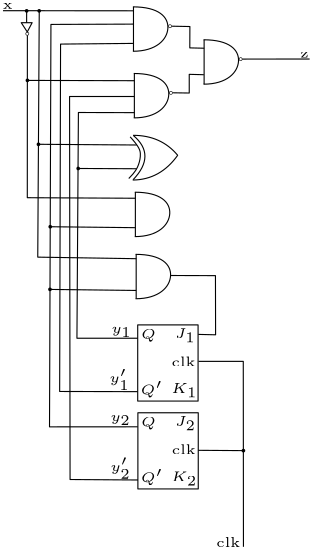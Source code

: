 <?xml version="1.0"?>
<!DOCTYPE ipe SYSTEM "ipe.dtd">
<ipe version="70218" creator="Ipe 7.2.28">
<info created="D:20241115194341" modified="D:20241115200302"/>
<ipestyle name="basic">
<symbol name="arrow/arc(spx)">
<path stroke="sym-stroke" fill="sym-stroke" pen="sym-pen">
0 0 m
-1 0.333 l
-1 -0.333 l
h
</path>
</symbol>
<symbol name="arrow/farc(spx)">
<path stroke="sym-stroke" fill="white" pen="sym-pen">
0 0 m
-1 0.333 l
-1 -0.333 l
h
</path>
</symbol>
<symbol name="arrow/ptarc(spx)">
<path stroke="sym-stroke" fill="sym-stroke" pen="sym-pen">
0 0 m
-1 0.333 l
-0.8 0 l
-1 -0.333 l
h
</path>
</symbol>
<symbol name="arrow/fptarc(spx)">
<path stroke="sym-stroke" fill="white" pen="sym-pen">
0 0 m
-1 0.333 l
-0.8 0 l
-1 -0.333 l
h
</path>
</symbol>
<symbol name="mark/circle(sx)" transformations="translations">
<path fill="sym-stroke">
0.6 0 0 0.6 0 0 e
0.4 0 0 0.4 0 0 e
</path>
</symbol>
<symbol name="mark/disk(sx)" transformations="translations">
<path fill="sym-stroke">
0.6 0 0 0.6 0 0 e
</path>
</symbol>
<symbol name="mark/fdisk(sfx)" transformations="translations">
<group>
<path fill="sym-fill">
0.5 0 0 0.5 0 0 e
</path>
<path fill="sym-stroke" fillrule="eofill">
0.6 0 0 0.6 0 0 e
0.4 0 0 0.4 0 0 e
</path>
</group>
</symbol>
<symbol name="mark/box(sx)" transformations="translations">
<path fill="sym-stroke" fillrule="eofill">
-0.6 -0.6 m
0.6 -0.6 l
0.6 0.6 l
-0.6 0.6 l
h
-0.4 -0.4 m
0.4 -0.4 l
0.4 0.4 l
-0.4 0.4 l
h
</path>
</symbol>
<symbol name="mark/square(sx)" transformations="translations">
<path fill="sym-stroke">
-0.6 -0.6 m
0.6 -0.6 l
0.6 0.6 l
-0.6 0.6 l
h
</path>
</symbol>
<symbol name="mark/fsquare(sfx)" transformations="translations">
<group>
<path fill="sym-fill">
-0.5 -0.5 m
0.5 -0.5 l
0.5 0.5 l
-0.5 0.5 l
h
</path>
<path fill="sym-stroke" fillrule="eofill">
-0.6 -0.6 m
0.6 -0.6 l
0.6 0.6 l
-0.6 0.6 l
h
-0.4 -0.4 m
0.4 -0.4 l
0.4 0.4 l
-0.4 0.4 l
h
</path>
</group>
</symbol>
<symbol name="mark/cross(sx)" transformations="translations">
<group>
<path fill="sym-stroke">
-0.43 -0.57 m
0.57 0.43 l
0.43 0.57 l
-0.57 -0.43 l
h
</path>
<path fill="sym-stroke">
-0.43 0.57 m
0.57 -0.43 l
0.43 -0.57 l
-0.57 0.43 l
h
</path>
</group>
</symbol>
<symbol name="arrow/fnormal(spx)">
<path stroke="sym-stroke" fill="white" pen="sym-pen">
0 0 m
-1 0.333 l
-1 -0.333 l
h
</path>
</symbol>
<symbol name="arrow/pointed(spx)">
<path stroke="sym-stroke" fill="sym-stroke" pen="sym-pen">
0 0 m
-1 0.333 l
-0.8 0 l
-1 -0.333 l
h
</path>
</symbol>
<symbol name="arrow/fpointed(spx)">
<path stroke="sym-stroke" fill="white" pen="sym-pen">
0 0 m
-1 0.333 l
-0.8 0 l
-1 -0.333 l
h
</path>
</symbol>
<symbol name="arrow/linear(spx)">
<path stroke="sym-stroke" pen="sym-pen">
-1 0.333 m
0 0 l
-1 -0.333 l
</path>
</symbol>
<symbol name="arrow/fdouble(spx)">
<path stroke="sym-stroke" fill="white" pen="sym-pen">
0 0 m
-1 0.333 l
-1 -0.333 l
h
-1 0 m
-2 0.333 l
-2 -0.333 l
h
</path>
</symbol>
<symbol name="arrow/double(spx)">
<path stroke="sym-stroke" fill="sym-stroke" pen="sym-pen">
0 0 m
-1 0.333 l
-1 -0.333 l
h
-1 0 m
-2 0.333 l
-2 -0.333 l
h
</path>
</symbol>
<symbol name="arrow/mid-normal(spx)">
<path stroke="sym-stroke" fill="sym-stroke" pen="sym-pen">
0.5 0 m
-0.5 0.333 l
-0.5 -0.333 l
h
</path>
</symbol>
<symbol name="arrow/mid-fnormal(spx)">
<path stroke="sym-stroke" fill="white" pen="sym-pen">
0.5 0 m
-0.5 0.333 l
-0.5 -0.333 l
h
</path>
</symbol>
<symbol name="arrow/mid-pointed(spx)">
<path stroke="sym-stroke" fill="sym-stroke" pen="sym-pen">
0.5 0 m
-0.5 0.333 l
-0.3 0 l
-0.5 -0.333 l
h
</path>
</symbol>
<symbol name="arrow/mid-fpointed(spx)">
<path stroke="sym-stroke" fill="white" pen="sym-pen">
0.5 0 m
-0.5 0.333 l
-0.3 0 l
-0.5 -0.333 l
h
</path>
</symbol>
<symbol name="arrow/mid-double(spx)">
<path stroke="sym-stroke" fill="sym-stroke" pen="sym-pen">
1 0 m
0 0.333 l
0 -0.333 l
h
0 0 m
-1 0.333 l
-1 -0.333 l
h
</path>
</symbol>
<symbol name="arrow/mid-fdouble(spx)">
<path stroke="sym-stroke" fill="white" pen="sym-pen">
1 0 m
0 0.333 l
0 -0.333 l
h
0 0 m
-1 0.333 l
-1 -0.333 l
h
</path>
</symbol>
<anglesize name="22.5 deg" value="22.5"/>
<anglesize name="30 deg" value="30"/>
<anglesize name="45 deg" value="45"/>
<anglesize name="60 deg" value="60"/>
<anglesize name="90 deg" value="90"/>
<arrowsize name="large" value="10"/>
<arrowsize name="small" value="5"/>
<arrowsize name="tiny" value="3"/>
<color name="blue" value="0 0 1"/>
<color name="brown" value="0.647 0.165 0.165"/>
<color name="darkblue" value="0 0 0.545"/>
<color name="darkcyan" value="0 0.545 0.545"/>
<color name="darkgray" value="0.663"/>
<color name="darkgreen" value="0 0.392 0"/>
<color name="darkmagenta" value="0.545 0 0.545"/>
<color name="darkorange" value="1 0.549 0"/>
<color name="darkred" value="0.545 0 0"/>
<color name="gold" value="1 0.843 0"/>
<color name="gray" value="0.745"/>
<color name="green" value="0 1 0"/>
<color name="lightblue" value="0.678 0.847 0.902"/>
<color name="lightcyan" value="0.878 1 1"/>
<color name="lightgray" value="0.827"/>
<color name="lightgreen" value="0.565 0.933 0.565"/>
<color name="lightyellow" value="1 1 0.878"/>
<color name="navy" value="0 0 0.502"/>
<color name="orange" value="1 0.647 0"/>
<color name="pink" value="1 0.753 0.796"/>
<color name="purple" value="0.627 0.125 0.941"/>
<color name="red" value="1 0 0"/>
<color name="seagreen" value="0.18 0.545 0.341"/>
<color name="turquoise" value="0.251 0.878 0.816"/>
<color name="violet" value="0.933 0.51 0.933"/>
<color name="yellow" value="1 1 0"/>
<dashstyle name="dash dot dotted" value="[4 2 1 2 1 2] 0"/>
<dashstyle name="dash dotted" value="[4 2 1 2] 0"/>
<dashstyle name="dashed" value="[4] 0"/>
<dashstyle name="dotted" value="[1 3] 0"/>
<gridsize name="10 pts (~3.5 mm)" value="10"/>
<gridsize name="14 pts (~5 mm)" value="14"/>
<gridsize name="16 pts (~6 mm)" value="16"/>
<gridsize name="20 pts (~7 mm)" value="20"/>
<gridsize name="28 pts (~10 mm)" value="28"/>
<gridsize name="32 pts (~12 mm)" value="32"/>
<gridsize name="4 pts" value="4"/>
<gridsize name="56 pts (~20 mm)" value="56"/>
<gridsize name="8 pts (~3 mm)" value="8"/>
<opacity name="10%" value="0.1"/>
<opacity name="30%" value="0.3"/>
<opacity name="50%" value="0.5"/>
<opacity name="75%" value="0.75"/>
<pen name="fat" value="1.2"/>
<pen name="heavier" value="0.8"/>
<pen name="ultrafat" value="2"/>
<symbolsize name="large" value="5"/>
<symbolsize name="small" value="2"/>
<symbolsize name="tiny" value="1.1"/>
<textsize name="Huge" value="\Huge"/>
<textsize name="LARGE" value="\LARGE"/>
<textsize name="Large" value="\Large"/>
<textsize name="footnote" value="\footnotesize"/>
<textsize name="huge" value="\huge"/>
<textsize name="large" value="\large"/>
<textsize name="script" value="\scriptsize"/>
<textsize name="small" value="\small"/>
<textsize name="tiny" value="\tiny"/>
<textstyle name="center" begin="\begin{center}" end="\end{center}"/>
<textstyle name="item" begin="\begin{itemize}\item{}" end="\end{itemize}"/>
<textstyle name="itemize" begin="\begin{itemize}" end="\end{itemize}"/>
<tiling name="falling" angle="-60" step="4" width="1"/>
<tiling name="rising" angle="30" step="4" width="1"/>
</ipestyle>
<page>
<layer name="alpha"/>
<view layers="alpha" active="alpha"/>
<path layer="alpha" matrix="1 0 0 1 -30.0534 -57.236" stroke="black">
272 704 m
272 688 l
</path>
<path matrix="1 0 0 1 -30.0534 -57.236" stroke="black">
271.797 703.967 m
281.235 703.966
287.986 696.551
280.312 687.984
271.782 687.984 c
</path>
<use matrix="1 0 0 1 -0.899009 -0.239736" name="mark/circle(sx)" pos="256 640" size="tiny" stroke="black"/>
<path matrix="1 0 0 1 -55.4837 -45.3853" stroke="black">
272 704 m
272 688 l
</path>
<path matrix="1 0 0 1 -55.4837 -45.3853" stroke="black">
271.797 703.967 m
281.235 703.966
287.986 696.551
280.312 687.984
271.782 687.984 c
</path>
<use matrix="1 0 0 1 -26.3293 11.611" name="mark/circle(sx)" pos="256 640" size="tiny" stroke="black"/>
<path matrix="1 0 0 1 -55.1655 -69.367" stroke="black">
272 704 m
272 688 l
</path>
<path matrix="1 0 0 1 -55.1655 -69.367" stroke="black">
271.797 703.967 m
281.235 703.966
287.986 696.551
280.312 687.984
271.782 687.984 c
</path>
<use matrix="1 0 0 1 -26.0111 -12.3707" name="mark/circle(sx)" pos="256 640" size="tiny" stroke="black"/>
<path stroke="black">
230.275 651.627 m
236.824 651.503 l
236.793 643.816 l
241.972 643.694 l
</path>
<path stroke="black">
230.602 627.651 m
236.59 627.569 l
236.59 634.295 l
241.848 634.159 l
</path>
<path matrix="1 0 0 1 -55.5507 -59.7139" stroke="black">
272.03 671.988 m
280.395 664.921
271.934 656.075 c
</path>
<path matrix="1 0 0 1 -55.5507 -59.7139" stroke="black">
271.903 672.05 m
281.97 672.06
287.965 664.881 c
</path>
<path matrix="1 0 0 1 -55.5507 -59.7139" stroke="black">
271.798 655.957 m
281.706 656.025
288.039 664.946 c
</path>
<path stroke="black">
215.315 611.798 m
218.653 608.118
219.257 605.621
218.574 601.889
217.181 599.129
214.815 596.79 c
</path>
<path matrix="1 0 0 1 -54.8024 -112.109" stroke="black">
272 704 m
272 688 l
</path>
<path matrix="1 0 0 1 -54.8024 -112.109" stroke="black">
271.797 703.967 m
281.235 703.966
287.986 696.551
280.312 687.984
271.782 687.984 c
</path>
<path matrix="1 0 0 1 -54.5106 -134.48" stroke="black">
272 704 m
272 688 l
</path>
<path matrix="1 0 0 1 -54.5106 -134.48" stroke="black">
271.797 703.967 m
281.235 703.966
287.986 696.551
280.312 687.984
271.782 687.984 c
</path>
<path stroke="black">
218.039 544.087 m
218.039 516.667 l
239.773 516.667 l
239.773 544.087 l
h
</path>
<text matrix="1 0 0 1 -4.5413 -0.409741" transformations="translations" pos="235.85 539.72" stroke="black" type="label" width="7.738" height="3.408" depth="1.49" valign="baseline" size="tiny">$J_1$</text>
<text matrix="1 0 0 1 -4.06268 -2.48559" transformations="translations" pos="234.209 522.02" stroke="black" type="label" width="9.561" height="3.408" depth="1.49" valign="baseline" size="tiny">$K_1$</text>
<text matrix="1 0 0 1 -3.75596 -1.57068" transformations="translations" pos="233.987 530.715" stroke="black" type="label" width="8.614" height="3.459" depth="0" valign="baseline" size="tiny">clk</text>
<text matrix="1 0 0 1 -0.409741 -0.204871" transformations="translations" pos="219.615 539.32" stroke="black" type="label" width="5.391" height="3.412" depth="0.96" valign="baseline" size="tiny">$Q$</text>
<text matrix="1 0 0 1 -1.39995 -3.10721" transformations="translations" pos="220.458 522.153" stroke="black" type="label" width="8.086" height="4.786" depth="0.96" valign="baseline" size="tiny">$Q&apos;$</text>
<path matrix="1 0 0 1 0.0631648 -31.628" stroke="black">
218.039 544.087 m
218.039 516.667 l
239.773 516.667 l
239.773 544.087 l
h
</path>
<text matrix="1 0 0 1 -4.47814 -32.0377" transformations="translations" pos="235.85 539.72" stroke="black" type="label" width="7.738" height="3.408" depth="1.49" valign="baseline" size="tiny" style="math">J_2</text>
<text matrix="1 0 0 1 -4.22132 -34.291" transformations="translations" pos="234.209 522.02" stroke="black" type="label" width="9.561" height="3.408" depth="1.49" valign="baseline" size="tiny" style="math">K_2</text>
<text matrix="1 0 0 1 -3.6928 -33.1987" transformations="translations" pos="233.987 530.715" stroke="black" type="label" width="8.614" height="3.459" depth="0" valign="baseline" size="tiny">clk</text>
<text matrix="1 0 0 1 -0.346576 -31.8329" transformations="translations" pos="219.615 539.32" stroke="black" type="label" width="5.391" height="3.412" depth="0.96" valign="baseline" size="tiny" style="math">Q</text>
<text matrix="1 0 0 1 -1.33679 -34.7352" transformations="translations" pos="220.458 522.153" stroke="black" type="label" width="8.086" height="4.786" depth="0.96" valign="baseline" size="tiny" style="math">Q&apos;</text>
<path stroke="black">
255.678 639.786 m
279.93 639.806 l
</path>
<text matrix="1 0 0 1 -1.08245 -0.883055" transformations="translations" pos="277.651 641.23" stroke="black" type="label" width="3.044" height="2.145" depth="0" valign="baseline" size="tiny">z</text>
<path stroke="black">
216.5 657.171 m
169.539 657.208 l
</path>
<text matrix="1 0 0 1 0.925172 -1.18422" transformations="translations" pos="168.539 659.095" stroke="black" type="label" width="3.563" height="2.145" depth="0" valign="baseline" size="tiny">x</text>
<path matrix="1 0 0 1 32.0999 -6.56561" stroke="black">
144.009 659.455 m
147.934 659.455 l
146.18 656.122 l
h
</path>
<use matrix="1 0 0 1 32.1299 -6.56561" name="mark/circle(sx)" pos="146.163 655.465" size="tiny" stroke="black"/>
<path stroke="black">
178.056 657.151 m
178.046 652.901 l
</path>
<use name="mark/disk(sx)" pos="178.056 657.151" size="tiny" stroke="black"/>
<path stroke="black">
178.319 648.341 m
178.293 589.882 l
217.184 589.686 l
</path>
<path stroke="black">
182.594 657.135 m
182.057 568.487 l
217.534 567.924 l
</path>
<use name="mark/disk(sx)" pos="182.572 657.153" size="tiny" stroke="black"/>
<path stroke="black">
216.554 652.375 m
186.801 652.264 l
186.289 507.387 l
218.076 507.406 l
</path>
<path stroke="black">
216.54 645.433 m
190.266 645.183 l
189.941 520.127 l
218.022 520.064 l
</path>
<path stroke="black">
216.872 632.004 m
178.312 632.11 l
</path>
<use name="mark/disk(sx)" pos="178.338 632.123" size="tiny" stroke="black"/>
<path stroke="black">
216.829 626.318 m
193.511 626.318 l
193.689 488.431 l
218.14 488.258 l
</path>
<path stroke="black">
216.883 620.507 m
196.691 620.555 l
196.161 539.289 l
218.072 539.291 l
</path>
<path stroke="black">
217.667 608.856 m
182.284 609.114 l
</path>
<use name="mark/disk(sx)" pos="182.312 609.101" size="tiny" stroke="black"/>
<path stroke="black">
217.659 600.308 m
196.553 600.404 l
</path>
<use name="mark/disk(sx)" pos="196.615 600.404" size="tiny" stroke="black"/>
<path stroke="black">
217.221 579.093 m
186.548 579.43 l
</path>
<use name="mark/disk(sx)" pos="186.555 579.432" size="tiny" stroke="black"/>
<path stroke="black">
217.489 556.491 m
186.447 556.865 l
</path>
<use name="mark/disk(sx)" pos="186.454 556.882" size="tiny" stroke="black"/>
<text matrix="1 0 0 1 -4.46287 0" transformations="translations" pos="212.979 541.254" stroke="black" type="label" width="7.527" height="2.149" depth="1.49" valign="baseline" size="tiny">$y_1$</text>
<text matrix="1 0 0 1 -4.86811 -31.727" transformations="translations" pos="212.979 541.254" stroke="black" type="label" width="7.527" height="2.149" depth="1.49" valign="baseline" size="tiny" style="math">y_2</text>
<text matrix="1 0 0 1 -2.84001 1.54172" transformations="translations" pos="210.626 521.861" stroke="black" type="label" width="7.527" height="4.782" depth="2.79" valign="baseline" size="tiny">$y_1&apos;$</text>
<text matrix="1 0 0 1 -2.51582 -30.3473" transformations="translations" pos="210.626 521.861" stroke="black" type="label" width="7.527" height="4.782" depth="2.79" valign="baseline" size="tiny" style="math">y_2&apos;</text>
<path stroke="black">
239.928 530.966 m
256.042 530.966 l
256.104 464.198 l
</path>
<text matrix="1 0 0 1 -2.56082 -1.49902" transformations="translations" pos="248.859 465.634" stroke="black" type="label" width="8.614" height="3.459" depth="0" valign="baseline" size="tiny">clk</text>
<path stroke="black">
239.832 498.942 m
256.115 498.831 l
</path>
<use name="mark/disk(sx)" pos="256.095 498.826" size="tiny" stroke="black"/>
<path stroke="black">
229.922 561.874 m
246.028 561.826 l
246.076 540.527 l
239.826 540.672 l
</path>
</page>
</ipe>
